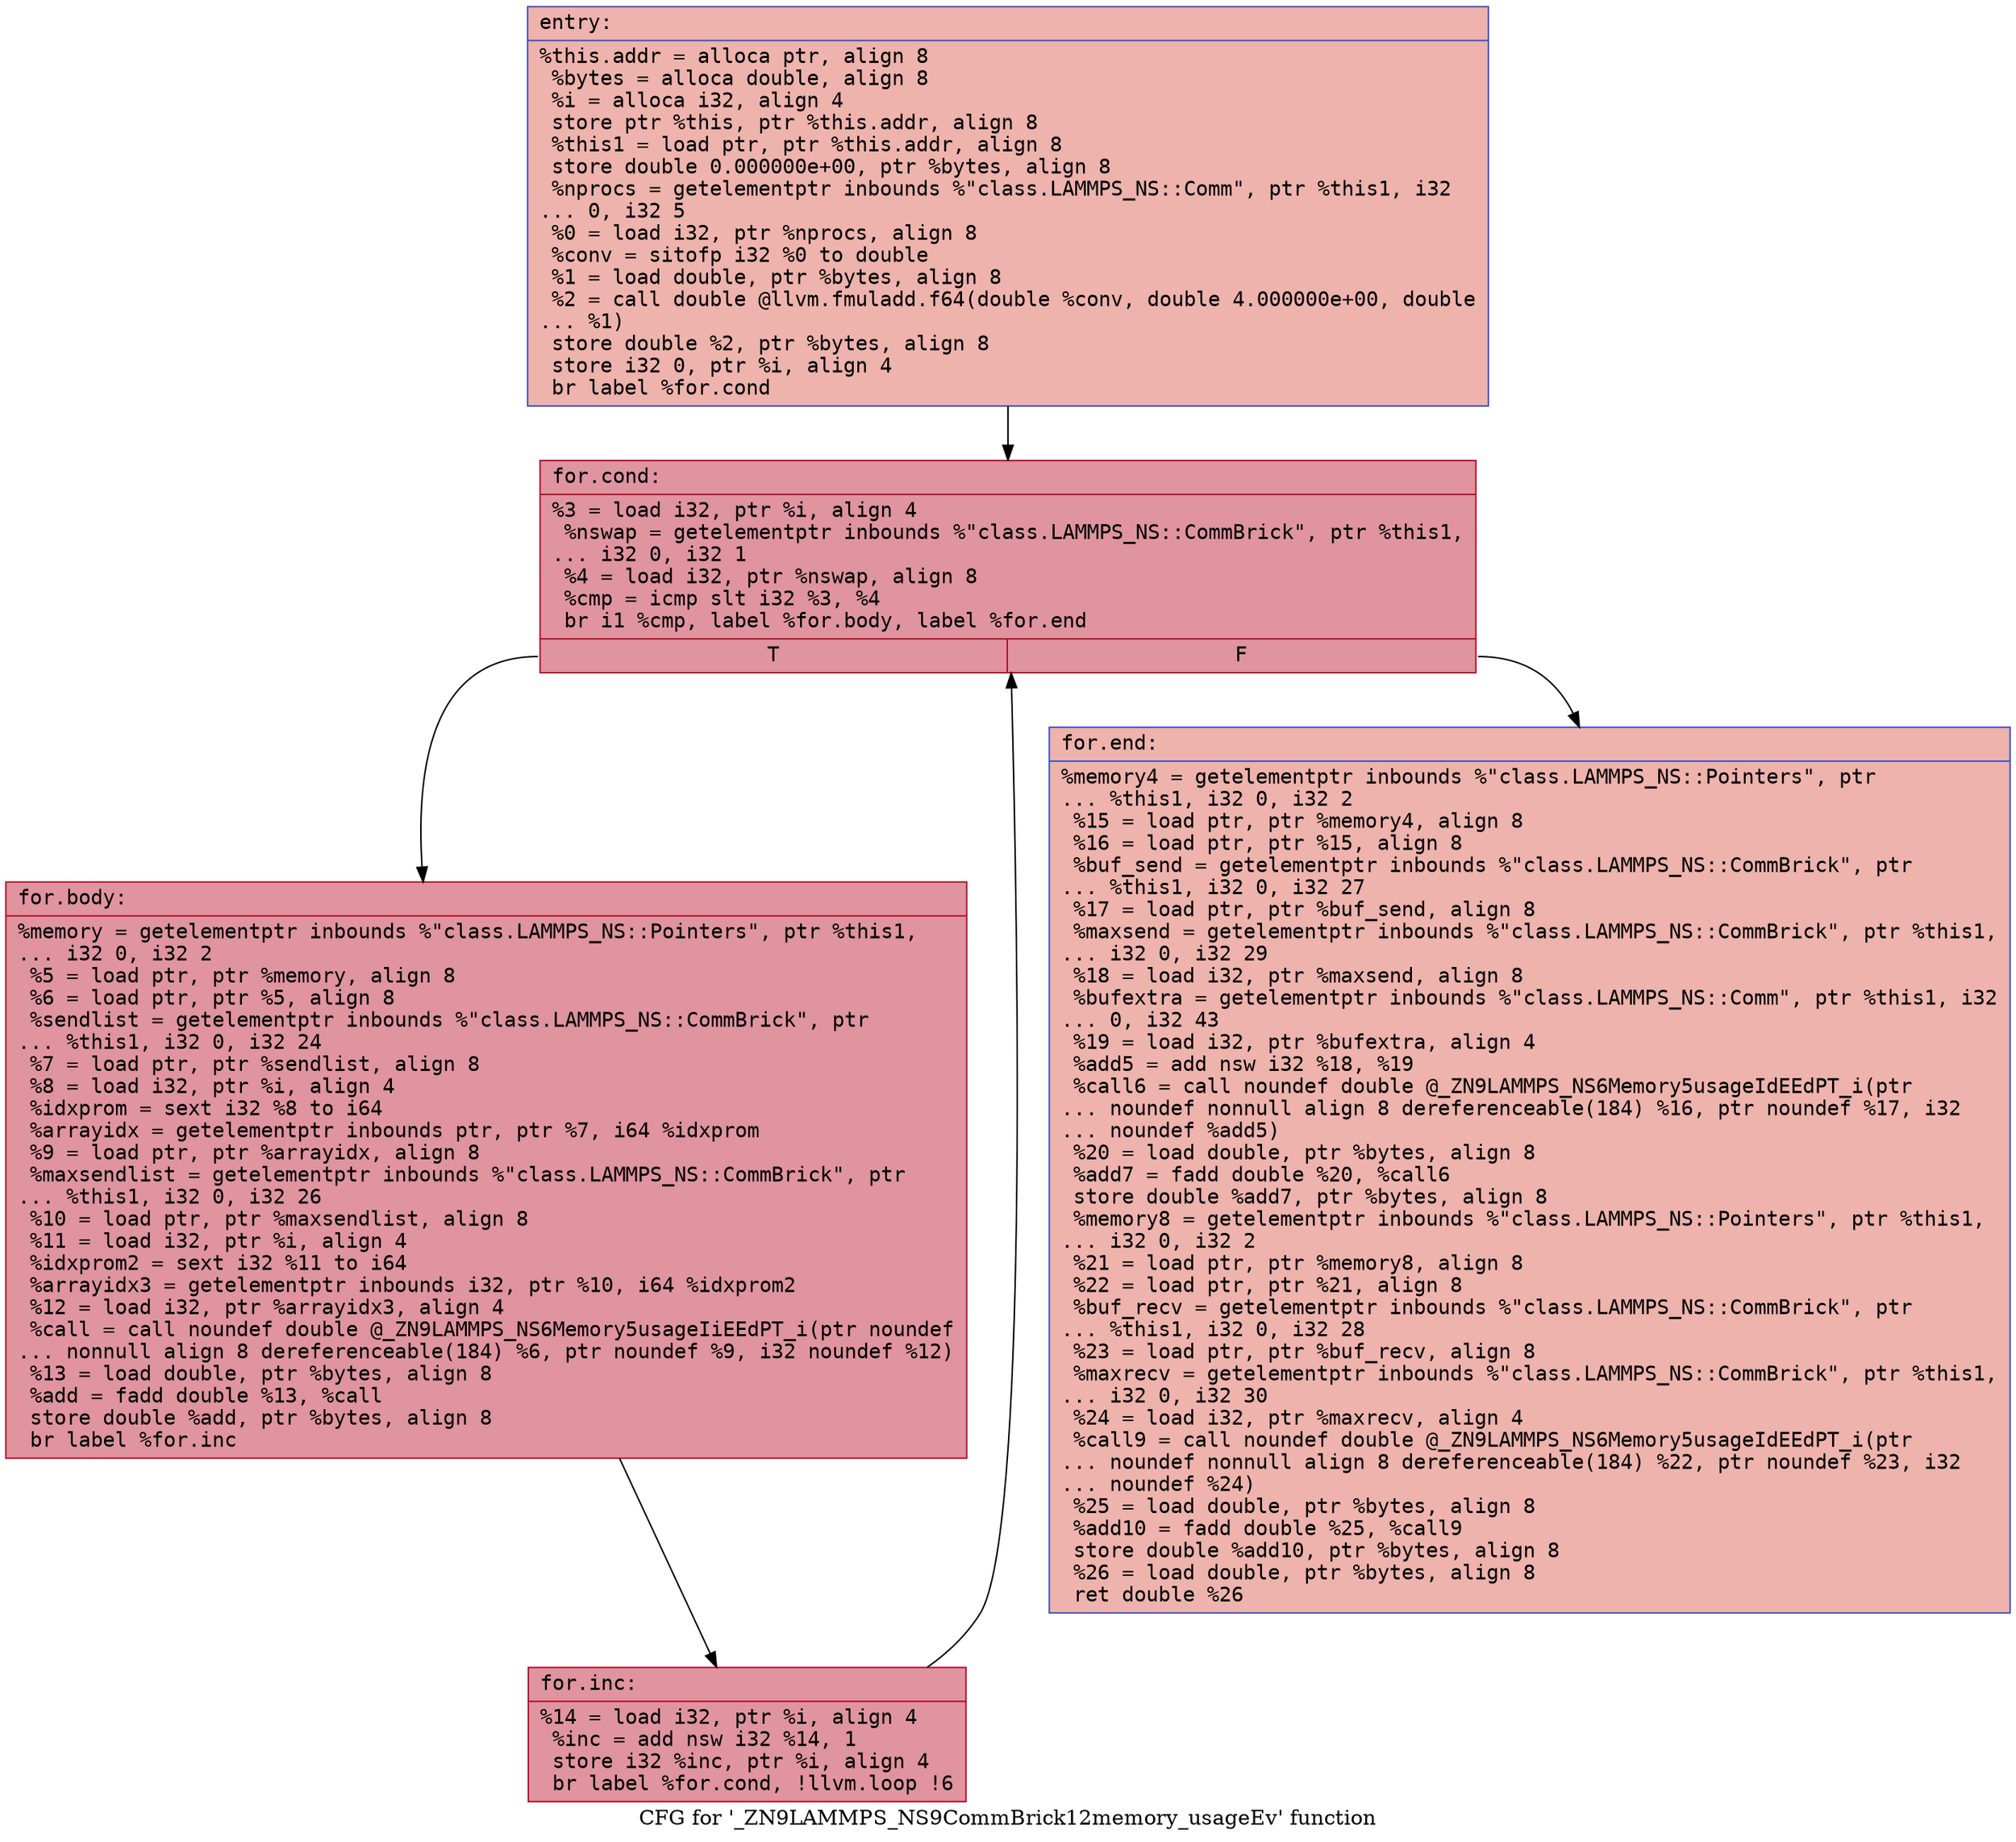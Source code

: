 digraph "CFG for '_ZN9LAMMPS_NS9CommBrick12memory_usageEv' function" {
	label="CFG for '_ZN9LAMMPS_NS9CommBrick12memory_usageEv' function";

	Node0x561fb30d1740 [shape=record,color="#3d50c3ff", style=filled, fillcolor="#d6524470" fontname="Courier",label="{entry:\l|  %this.addr = alloca ptr, align 8\l  %bytes = alloca double, align 8\l  %i = alloca i32, align 4\l  store ptr %this, ptr %this.addr, align 8\l  %this1 = load ptr, ptr %this.addr, align 8\l  store double 0.000000e+00, ptr %bytes, align 8\l  %nprocs = getelementptr inbounds %\"class.LAMMPS_NS::Comm\", ptr %this1, i32\l... 0, i32 5\l  %0 = load i32, ptr %nprocs, align 8\l  %conv = sitofp i32 %0 to double\l  %1 = load double, ptr %bytes, align 8\l  %2 = call double @llvm.fmuladd.f64(double %conv, double 4.000000e+00, double\l... %1)\l  store double %2, ptr %bytes, align 8\l  store i32 0, ptr %i, align 4\l  br label %for.cond\l}"];
	Node0x561fb30d1740 -> Node0x561fb30d1ef0[tooltip="entry -> for.cond\nProbability 100.00%" ];
	Node0x561fb30d1ef0 [shape=record,color="#b70d28ff", style=filled, fillcolor="#b70d2870" fontname="Courier",label="{for.cond:\l|  %3 = load i32, ptr %i, align 4\l  %nswap = getelementptr inbounds %\"class.LAMMPS_NS::CommBrick\", ptr %this1,\l... i32 0, i32 1\l  %4 = load i32, ptr %nswap, align 8\l  %cmp = icmp slt i32 %3, %4\l  br i1 %cmp, label %for.body, label %for.end\l|{<s0>T|<s1>F}}"];
	Node0x561fb30d1ef0:s0 -> Node0x561fb30d2200[tooltip="for.cond -> for.body\nProbability 96.88%" ];
	Node0x561fb30d1ef0:s1 -> Node0x561fb30d2250[tooltip="for.cond -> for.end\nProbability 3.12%" ];
	Node0x561fb30d2200 [shape=record,color="#b70d28ff", style=filled, fillcolor="#b70d2870" fontname="Courier",label="{for.body:\l|  %memory = getelementptr inbounds %\"class.LAMMPS_NS::Pointers\", ptr %this1,\l... i32 0, i32 2\l  %5 = load ptr, ptr %memory, align 8\l  %6 = load ptr, ptr %5, align 8\l  %sendlist = getelementptr inbounds %\"class.LAMMPS_NS::CommBrick\", ptr\l... %this1, i32 0, i32 24\l  %7 = load ptr, ptr %sendlist, align 8\l  %8 = load i32, ptr %i, align 4\l  %idxprom = sext i32 %8 to i64\l  %arrayidx = getelementptr inbounds ptr, ptr %7, i64 %idxprom\l  %9 = load ptr, ptr %arrayidx, align 8\l  %maxsendlist = getelementptr inbounds %\"class.LAMMPS_NS::CommBrick\", ptr\l... %this1, i32 0, i32 26\l  %10 = load ptr, ptr %maxsendlist, align 8\l  %11 = load i32, ptr %i, align 4\l  %idxprom2 = sext i32 %11 to i64\l  %arrayidx3 = getelementptr inbounds i32, ptr %10, i64 %idxprom2\l  %12 = load i32, ptr %arrayidx3, align 4\l  %call = call noundef double @_ZN9LAMMPS_NS6Memory5usageIiEEdPT_i(ptr noundef\l... nonnull align 8 dereferenceable(184) %6, ptr noundef %9, i32 noundef %12)\l  %13 = load double, ptr %bytes, align 8\l  %add = fadd double %13, %call\l  store double %add, ptr %bytes, align 8\l  br label %for.inc\l}"];
	Node0x561fb30d2200 -> Node0x561fb30d31c0[tooltip="for.body -> for.inc\nProbability 100.00%" ];
	Node0x561fb30d31c0 [shape=record,color="#b70d28ff", style=filled, fillcolor="#b70d2870" fontname="Courier",label="{for.inc:\l|  %14 = load i32, ptr %i, align 4\l  %inc = add nsw i32 %14, 1\l  store i32 %inc, ptr %i, align 4\l  br label %for.cond, !llvm.loop !6\l}"];
	Node0x561fb30d31c0 -> Node0x561fb30d1ef0[tooltip="for.inc -> for.cond\nProbability 100.00%" ];
	Node0x561fb30d2250 [shape=record,color="#3d50c3ff", style=filled, fillcolor="#d6524470" fontname="Courier",label="{for.end:\l|  %memory4 = getelementptr inbounds %\"class.LAMMPS_NS::Pointers\", ptr\l... %this1, i32 0, i32 2\l  %15 = load ptr, ptr %memory4, align 8\l  %16 = load ptr, ptr %15, align 8\l  %buf_send = getelementptr inbounds %\"class.LAMMPS_NS::CommBrick\", ptr\l... %this1, i32 0, i32 27\l  %17 = load ptr, ptr %buf_send, align 8\l  %maxsend = getelementptr inbounds %\"class.LAMMPS_NS::CommBrick\", ptr %this1,\l... i32 0, i32 29\l  %18 = load i32, ptr %maxsend, align 8\l  %bufextra = getelementptr inbounds %\"class.LAMMPS_NS::Comm\", ptr %this1, i32\l... 0, i32 43\l  %19 = load i32, ptr %bufextra, align 4\l  %add5 = add nsw i32 %18, %19\l  %call6 = call noundef double @_ZN9LAMMPS_NS6Memory5usageIdEEdPT_i(ptr\l... noundef nonnull align 8 dereferenceable(184) %16, ptr noundef %17, i32\l... noundef %add5)\l  %20 = load double, ptr %bytes, align 8\l  %add7 = fadd double %20, %call6\l  store double %add7, ptr %bytes, align 8\l  %memory8 = getelementptr inbounds %\"class.LAMMPS_NS::Pointers\", ptr %this1,\l... i32 0, i32 2\l  %21 = load ptr, ptr %memory8, align 8\l  %22 = load ptr, ptr %21, align 8\l  %buf_recv = getelementptr inbounds %\"class.LAMMPS_NS::CommBrick\", ptr\l... %this1, i32 0, i32 28\l  %23 = load ptr, ptr %buf_recv, align 8\l  %maxrecv = getelementptr inbounds %\"class.LAMMPS_NS::CommBrick\", ptr %this1,\l... i32 0, i32 30\l  %24 = load i32, ptr %maxrecv, align 4\l  %call9 = call noundef double @_ZN9LAMMPS_NS6Memory5usageIdEEdPT_i(ptr\l... noundef nonnull align 8 dereferenceable(184) %22, ptr noundef %23, i32\l... noundef %24)\l  %25 = load double, ptr %bytes, align 8\l  %add10 = fadd double %25, %call9\l  store double %add10, ptr %bytes, align 8\l  %26 = load double, ptr %bytes, align 8\l  ret double %26\l}"];
}

